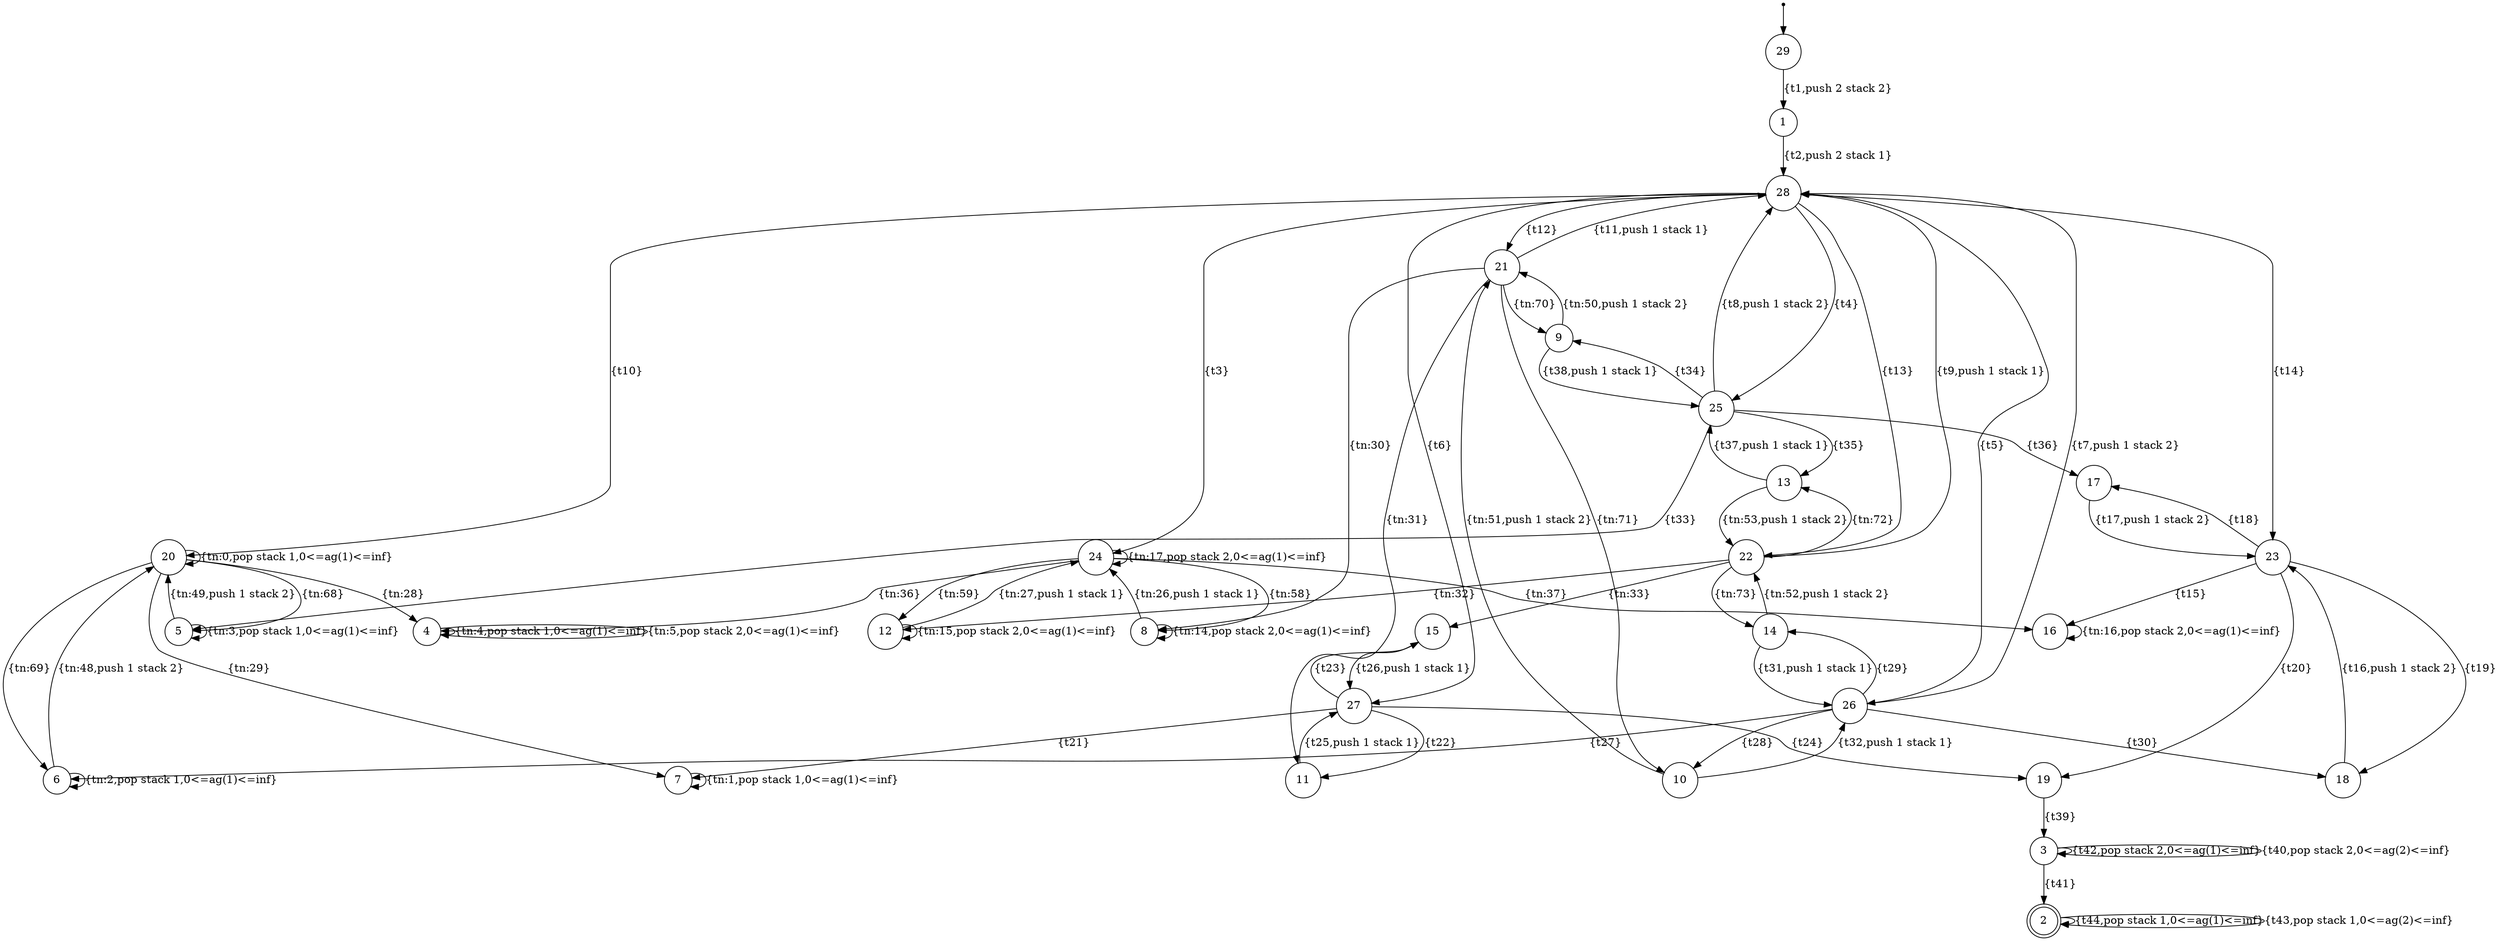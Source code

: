 digraph finite_state_machine {
	node [shape = point ]; qi0;
	node [shape = doublecircle];2;
	node [shape=circle];
	qi0 -> 29;
	20 -> 20 [ label = "{tn:0,pop stack 1,0<=ag(1)<=inf}" ];
	7 -> 7 [ label = "{tn:1,pop stack 1,0<=ag(1)<=inf}" ];
	6 -> 6 [ label = "{tn:2,pop stack 1,0<=ag(1)<=inf}" ];
	5 -> 5 [ label = "{tn:3,pop stack 1,0<=ag(1)<=inf}" ];
	4 -> 4 [ label = "{tn:4,pop stack 1,0<=ag(1)<=inf}" ];
	4 -> 4 [ label = "{tn:5,pop stack 2,0<=ag(1)<=inf}" ];
	2 -> 2 [ label = "{t44,pop stack 1,0<=ag(1)<=inf}" ];
	3 -> 3 [ label = "{t42,pop stack 2,0<=ag(1)<=inf}" ];
	2 -> 2 [ label = "{t43,pop stack 1,0<=ag(2)<=inf}" ];
	3 -> 3 [ label = "{t40,pop stack 2,0<=ag(2)<=inf}" ];
	1 -> 28 [ label = "{t2,push 2 stack 1}" ];
	29 -> 1 [ label = "{t1,push 2 stack 2}" ];
	3 -> 2 [ label = "{t41}" ];
	19 -> 3 [ label = "{t39}" ];
	8 -> 8 [ label = "{tn:14,pop stack 2,0<=ag(1)<=inf}" ];
	12 -> 12 [ label = "{tn:15,pop stack 2,0<=ag(1)<=inf}" ];
	16 -> 16 [ label = "{tn:16,pop stack 2,0<=ag(1)<=inf}" ];
	24 -> 24 [ label = "{tn:17,pop stack 2,0<=ag(1)<=inf}" ];
	21 -> 28 [ label = "{t11,push 1 stack 1}" ];
	22 -> 28 [ label = "{t9,push 1 stack 1}" ];
	11 -> 27 [ label = "{t25,push 1 stack 1}" ];
	15 -> 27 [ label = "{t26,push 1 stack 1}" ];
	10 -> 26 [ label = "{t32,push 1 stack 1}" ];
	14 -> 26 [ label = "{t31,push 1 stack 1}" ];
	9 -> 25 [ label = "{t38,push 1 stack 1}" ];
	13 -> 25 [ label = "{t37,push 1 stack 1}" ];
	8 -> 24 [ label = "{tn:26,push 1 stack 1}" ];
	12 -> 24 [ label = "{tn:27,push 1 stack 1}" ];
	20 -> 4 [ label = "{tn:28}" ];
	20 -> 7 [ label = "{tn:29}" ];
	21 -> 8 [ label = "{tn:30}" ];
	21 -> 11 [ label = "{tn:31}" ];
	22 -> 12 [ label = "{tn:32}" ];
	22 -> 15 [ label = "{tn:33}" ];
	23 -> 16 [ label = "{t15}" ];
	23 -> 19 [ label = "{t20}" ];
	24 -> 4 [ label = "{tn:36}" ];
	24 -> 16 [ label = "{tn:37}" ];
	25 -> 5 [ label = "{t33}" ];
	25 -> 17 [ label = "{t36}" ];
	26 -> 6 [ label = "{t27}" ];
	26 -> 18 [ label = "{t30}" ];
	27 -> 7 [ label = "{t21}" ];
	27 -> 19 [ label = "{t24}" ];
	28 -> 20 [ label = "{t10}" ];
	28 -> 23 [ label = "{t14}" ];
	28 -> 24 [ label = "{t3}" ];
	28 -> 27 [ label = "{t6}" ];
	6 -> 20 [ label = "{tn:48,push 1 stack 2}" ];
	5 -> 20 [ label = "{tn:49,push 1 stack 2}" ];
	9 -> 21 [ label = "{tn:50,push 1 stack 2}" ];
	10 -> 21 [ label = "{tn:51,push 1 stack 2}" ];
	14 -> 22 [ label = "{tn:52,push 1 stack 2}" ];
	13 -> 22 [ label = "{tn:53,push 1 stack 2}" ];
	17 -> 23 [ label = "{t17,push 1 stack 2}" ];
	18 -> 23 [ label = "{t16,push 1 stack 2}" ];
	25 -> 28 [ label = "{t8,push 1 stack 2}" ];
	26 -> 28 [ label = "{t7,push 1 stack 2}" ];
	24 -> 8 [ label = "{tn:58}" ];
	24 -> 12 [ label = "{tn:59}" ];
	25 -> 9 [ label = "{t34}" ];
	25 -> 13 [ label = "{t35}" ];
	26 -> 10 [ label = "{t28}" ];
	26 -> 14 [ label = "{t29}" ];
	27 -> 11 [ label = "{t22}" ];
	27 -> 15 [ label = "{t23}" ];
	28 -> 21 [ label = "{t12}" ];
	28 -> 22 [ label = "{t13}" ];
	20 -> 5 [ label = "{tn:68}" ];
	20 -> 6 [ label = "{tn:69}" ];
	21 -> 9 [ label = "{tn:70}" ];
	21 -> 10 [ label = "{tn:71}" ];
	22 -> 13 [ label = "{tn:72}" ];
	22 -> 14 [ label = "{tn:73}" ];
	23 -> 17 [ label = "{t18}" ];
	23 -> 18 [ label = "{t19}" ];
	28 -> 25 [ label = "{t4}" ];
	28 -> 26 [ label = "{t5}" ];
}